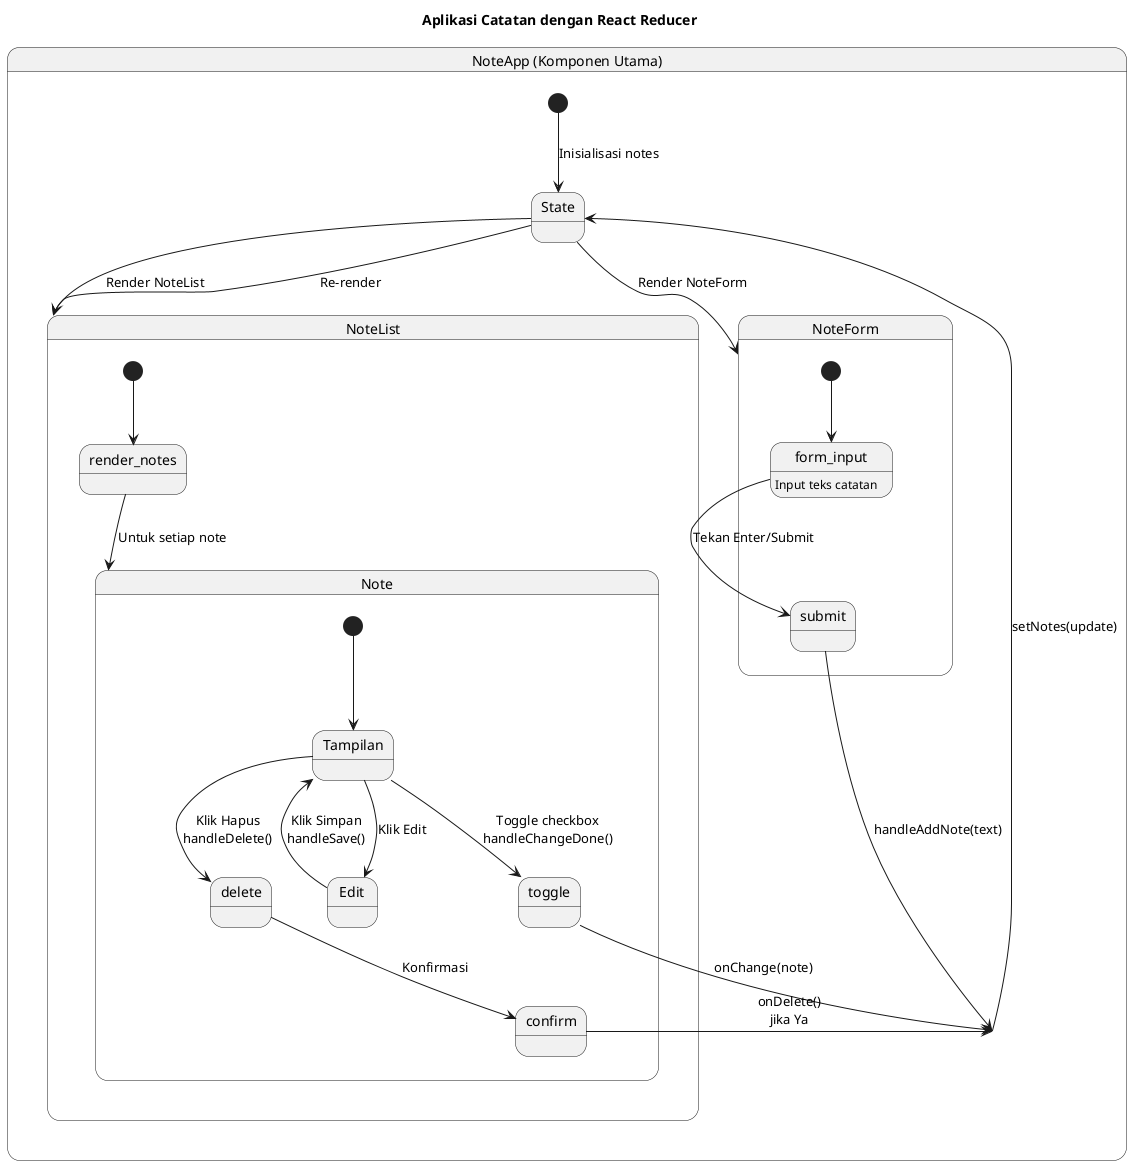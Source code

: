 @startuml
title Aplikasi Catatan dengan React Reducer

state "NoteApp (Komponen Utama)" as app {
  state "State" as state
  [*] --> state : Inisialisasi notes
  state --> list : Render NoteList
  state --> form : Render NoteForm
}

state "NoteForm" as form {
  [*] --> form_input
  form_input : Input teks catatan
  form_input --> submit : Tekan Enter/Submit
  submit --> app : handleAddNote(text)
}

state "NoteList" as list {
  [*] --> render_notes
  render_notes --> note_component : Untuk setiap note
}

state "Note" as note_component {
  state "Tampilan" as view
  state "Edit" as edit
  
  [*] --> view
  view --> edit : Klik Edit
  edit --> view : Klik Simpan\nhandleSave()
  
  view --> toggle : Toggle checkbox\nhandleChangeDone()
  toggle --> app : onChange(note)
  
  view --> delete : Klik Hapus\nhandleDelete()
  delete --> confirm : Konfirmasi
  confirm --> app : onDelete()\njika Ya
}

app --> state : setNotes(update)
state --> list : Re-render

@enduml